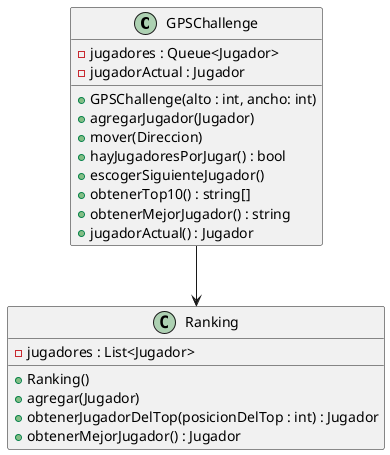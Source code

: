 @startuml

class GPSChallenge {
    - jugadores : Queue<Jugador>
    - jugadorActual : Jugador
    + GPSChallenge(alto : int, ancho: int)
    + agregarJugador(Jugador)
    + mover(Direccion)
    + hayJugadoresPorJugar() : bool
    + escogerSiguienteJugador()
    + obtenerTop10() : string[]
    + obtenerMejorJugador() : string
    + jugadorActual() : Jugador
}

class Ranking {
    - jugadores : List<Jugador>
    + Ranking()
    + agregar(Jugador)
    + obtenerJugadorDelTop(posicionDelTop : int) : Jugador
    + obtenerMejorJugador() : Jugador
}

GPSChallenge --> Ranking

@enduml